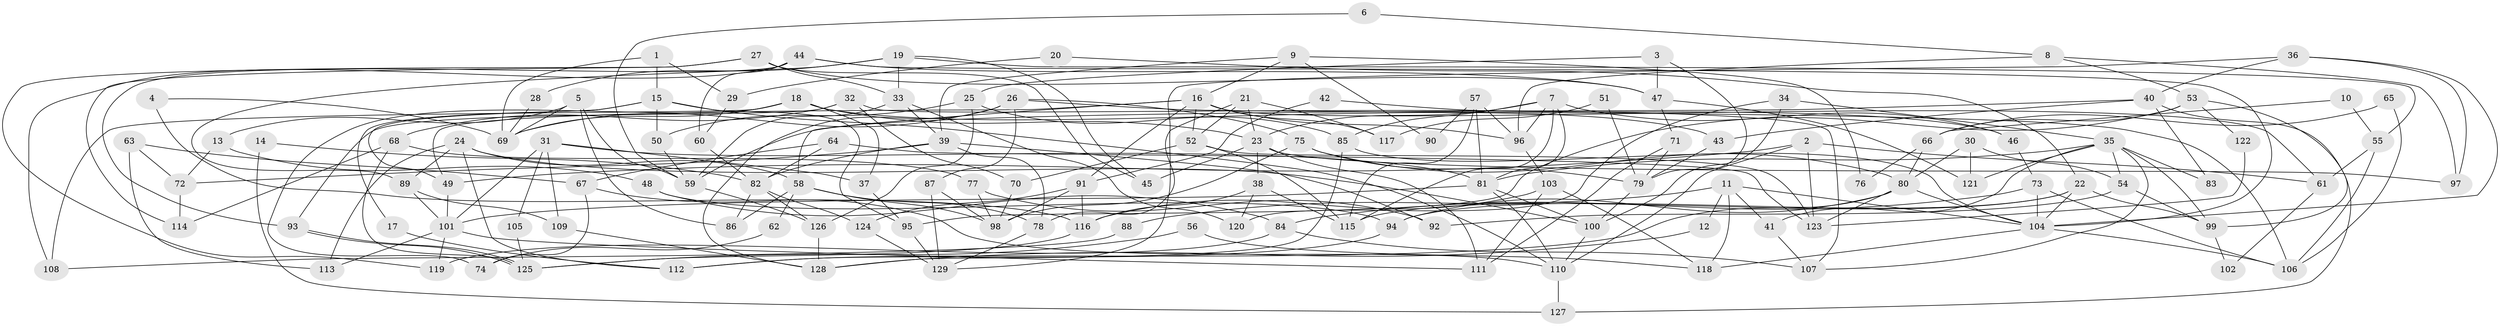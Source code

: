 // Generated by graph-tools (version 1.1) at 2025/26/03/09/25 03:26:19]
// undirected, 129 vertices, 258 edges
graph export_dot {
graph [start="1"]
  node [color=gray90,style=filled];
  1;
  2;
  3;
  4;
  5;
  6;
  7;
  8;
  9;
  10;
  11;
  12;
  13;
  14;
  15;
  16;
  17;
  18;
  19;
  20;
  21;
  22;
  23;
  24;
  25;
  26;
  27;
  28;
  29;
  30;
  31;
  32;
  33;
  34;
  35;
  36;
  37;
  38;
  39;
  40;
  41;
  42;
  43;
  44;
  45;
  46;
  47;
  48;
  49;
  50;
  51;
  52;
  53;
  54;
  55;
  56;
  57;
  58;
  59;
  60;
  61;
  62;
  63;
  64;
  65;
  66;
  67;
  68;
  69;
  70;
  71;
  72;
  73;
  74;
  75;
  76;
  77;
  78;
  79;
  80;
  81;
  82;
  83;
  84;
  85;
  86;
  87;
  88;
  89;
  90;
  91;
  92;
  93;
  94;
  95;
  96;
  97;
  98;
  99;
  100;
  101;
  102;
  103;
  104;
  105;
  106;
  107;
  108;
  109;
  110;
  111;
  112;
  113;
  114;
  115;
  116;
  117;
  118;
  119;
  120;
  121;
  122;
  123;
  124;
  125;
  126;
  127;
  128;
  129;
  1 -- 15;
  1 -- 69;
  1 -- 29;
  2 -- 110;
  2 -- 123;
  2 -- 49;
  2 -- 61;
  3 -- 47;
  3 -- 25;
  3 -- 79;
  4 -- 116;
  4 -- 69;
  5 -- 59;
  5 -- 86;
  5 -- 13;
  5 -- 69;
  6 -- 59;
  6 -- 8;
  7 -- 96;
  7 -- 81;
  7 -- 23;
  7 -- 46;
  7 -- 85;
  7 -- 115;
  8 -- 96;
  8 -- 97;
  8 -- 53;
  9 -- 39;
  9 -- 16;
  9 -- 76;
  9 -- 90;
  10 -- 66;
  10 -- 55;
  11 -- 104;
  11 -- 41;
  11 -- 12;
  11 -- 88;
  11 -- 118;
  12 -- 128;
  13 -- 72;
  13 -- 48;
  14 -- 82;
  14 -- 127;
  15 -- 49;
  15 -- 95;
  15 -- 17;
  15 -- 50;
  15 -- 110;
  16 -- 52;
  16 -- 96;
  16 -- 49;
  16 -- 58;
  16 -- 61;
  16 -- 91;
  16 -- 117;
  17 -- 112;
  18 -- 69;
  18 -- 23;
  18 -- 37;
  18 -- 43;
  18 -- 74;
  18 -- 108;
  19 -- 45;
  19 -- 55;
  19 -- 28;
  19 -- 33;
  19 -- 89;
  20 -- 29;
  20 -- 22;
  21 -- 23;
  21 -- 52;
  21 -- 78;
  21 -- 117;
  22 -- 94;
  22 -- 104;
  22 -- 99;
  22 -- 115;
  23 -- 38;
  23 -- 45;
  23 -- 97;
  23 -- 111;
  24 -- 58;
  24 -- 89;
  24 -- 100;
  24 -- 112;
  24 -- 113;
  25 -- 85;
  25 -- 126;
  25 -- 50;
  26 -- 75;
  26 -- 87;
  26 -- 69;
  26 -- 106;
  26 -- 128;
  27 -- 33;
  27 -- 47;
  27 -- 45;
  27 -- 114;
  27 -- 119;
  28 -- 69;
  29 -- 60;
  30 -- 80;
  30 -- 54;
  30 -- 121;
  31 -- 109;
  31 -- 81;
  31 -- 37;
  31 -- 101;
  31 -- 105;
  32 -- 93;
  32 -- 70;
  32 -- 68;
  32 -- 107;
  33 -- 120;
  33 -- 39;
  33 -- 59;
  34 -- 35;
  34 -- 100;
  34 -- 120;
  35 -- 81;
  35 -- 107;
  35 -- 41;
  35 -- 54;
  35 -- 83;
  35 -- 99;
  35 -- 121;
  36 -- 104;
  36 -- 40;
  36 -- 97;
  36 -- 129;
  37 -- 95;
  38 -- 116;
  38 -- 115;
  38 -- 120;
  39 -- 78;
  39 -- 72;
  39 -- 82;
  39 -- 92;
  40 -- 59;
  40 -- 43;
  40 -- 83;
  40 -- 127;
  41 -- 107;
  42 -- 46;
  42 -- 91;
  43 -- 79;
  44 -- 104;
  44 -- 47;
  44 -- 60;
  44 -- 93;
  44 -- 108;
  46 -- 73;
  47 -- 121;
  47 -- 71;
  48 -- 94;
  48 -- 84;
  49 -- 101;
  50 -- 59;
  51 -- 117;
  51 -- 79;
  52 -- 123;
  52 -- 115;
  52 -- 70;
  53 -- 99;
  53 -- 66;
  53 -- 95;
  53 -- 122;
  54 -- 99;
  54 -- 92;
  55 -- 61;
  55 -- 106;
  56 -- 118;
  56 -- 125;
  57 -- 81;
  57 -- 115;
  57 -- 90;
  57 -- 96;
  58 -- 78;
  58 -- 62;
  58 -- 86;
  58 -- 98;
  59 -- 126;
  60 -- 82;
  61 -- 102;
  62 -- 74;
  63 -- 72;
  63 -- 113;
  63 -- 67;
  64 -- 82;
  64 -- 67;
  64 -- 123;
  65 -- 66;
  65 -- 106;
  66 -- 80;
  66 -- 76;
  67 -- 110;
  67 -- 74;
  68 -- 77;
  68 -- 114;
  68 -- 125;
  70 -- 98;
  71 -- 79;
  71 -- 111;
  72 -- 114;
  73 -- 104;
  73 -- 84;
  73 -- 106;
  75 -- 79;
  75 -- 98;
  75 -- 80;
  77 -- 98;
  77 -- 92;
  78 -- 129;
  79 -- 100;
  80 -- 104;
  80 -- 94;
  80 -- 112;
  80 -- 123;
  81 -- 110;
  81 -- 101;
  81 -- 100;
  82 -- 124;
  82 -- 86;
  82 -- 126;
  84 -- 119;
  84 -- 107;
  85 -- 128;
  85 -- 104;
  87 -- 129;
  87 -- 98;
  88 -- 108;
  89 -- 101;
  89 -- 109;
  91 -- 116;
  91 -- 98;
  91 -- 124;
  93 -- 125;
  93 -- 125;
  94 -- 112;
  95 -- 129;
  96 -- 103;
  99 -- 102;
  100 -- 110;
  101 -- 111;
  101 -- 113;
  101 -- 119;
  103 -- 111;
  103 -- 118;
  103 -- 116;
  104 -- 106;
  104 -- 118;
  105 -- 125;
  109 -- 128;
  110 -- 127;
  116 -- 125;
  122 -- 123;
  124 -- 129;
  126 -- 128;
}
